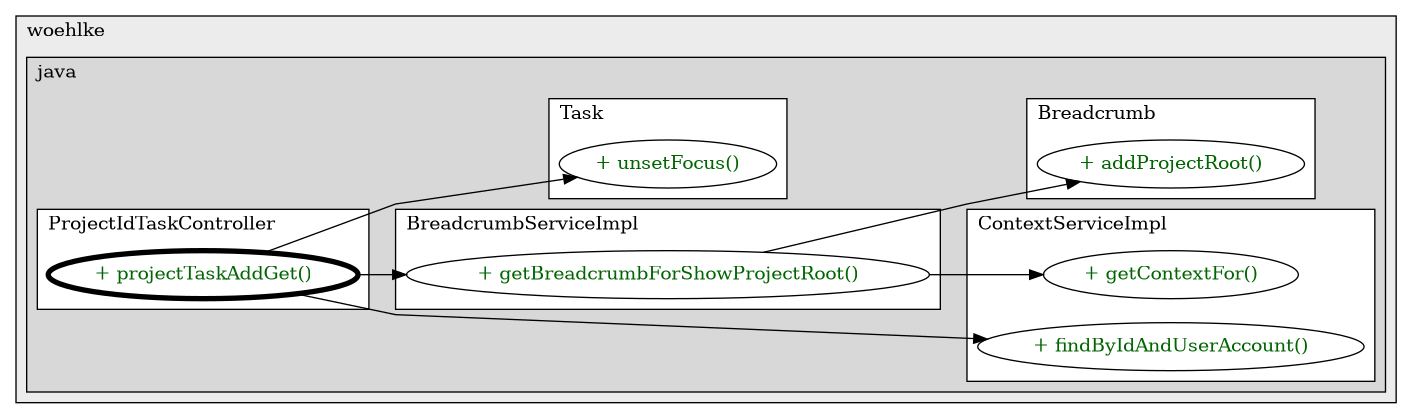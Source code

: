 @startuml

/' diagram meta data start
config=CallConfiguration;
{
  "rootMethod": "org.woehlke.java.simpleworklist.domain.ProjectIdTaskController#projectTaskAddGet(Project,UserSessionBean,Locale,Model)",
  "projectClassification": {
    "searchMode": "OpenProject", // OpenProject, AllProjects
    "includedProjects": "",
    "pathEndKeywords": "*.impl",
    "isClientPath": "",
    "isClientName": "",
    "isTestPath": "",
    "isTestName": "",
    "isMappingPath": "",
    "isMappingName": "",
    "isDataAccessPath": "",
    "isDataAccessName": "",
    "isDataStructurePath": "",
    "isDataStructureName": "",
    "isInterfaceStructuresPath": "",
    "isInterfaceStructuresName": "",
    "isEntryPointPath": "",
    "isEntryPointName": "",
    "treatFinalFieldsAsMandatory": false
  },
  "graphRestriction": {
    "classPackageExcludeFilter": "",
    "classPackageIncludeFilter": "",
    "classNameExcludeFilter": "",
    "classNameIncludeFilter": "",
    "methodNameExcludeFilter": "",
    "methodNameIncludeFilter": "",
    "removeByInheritance": "", // inheritance/annotation based filtering is done in a second step
    "removeByAnnotation": "",
    "removeByClassPackage": "", // cleanup the graph after inheritance/annotation based filtering is done
    "removeByClassName": "",
    "cutMappings": false,
    "cutEnum": true,
    "cutTests": true,
    "cutClient": true,
    "cutDataAccess": true,
    "cutInterfaceStructures": true,
    "cutDataStructures": true,
    "cutGetterAndSetter": true,
    "cutConstructors": true
  },
  "graphTraversal": {
    "forwardDepth": 3,
    "backwardDepth": 3,
    "classPackageExcludeFilter": "",
    "classPackageIncludeFilter": "",
    "classNameExcludeFilter": "",
    "classNameIncludeFilter": "",
    "methodNameExcludeFilter": "",
    "methodNameIncludeFilter": "",
    "hideMappings": false,
    "hideDataStructures": false,
    "hidePrivateMethods": true,
    "hideInterfaceCalls": true, // indirection: implementation -> interface (is hidden) -> implementation
    "onlyShowApplicationEntryPoints": false, // root node is included
    "useMethodCallsForStructureDiagram": "ForwardOnly" // ForwardOnly, BothDirections, No
  },
  "details": {
    "aggregation": "GroupByClass", // ByClass, GroupByClass, None
    "showMethodParametersTypes": false,
    "showMethodParametersNames": false,
    "showMethodReturnType": false,
    "showPackageLevels": 2,
    "showCallOrder": false,
    "edgeMode": "MethodsOnly", // TypesOnly, MethodsOnly, TypesAndMethods, MethodsAndDirectTypeUsage
    "showDetailedClassStructure": false
  },
  "rootClass": "org.woehlke.java.simpleworklist.domain.ProjectIdTaskController",
  "extensionCallbackMethod": "" // qualified.class.name#methodName - signature: public static String method(String)
}
diagram meta data end '/



digraph g {
    rankdir="LR"
    splines=polyline


'nodes
subgraph cluster_1513072491 {
   	label=woehlke
	labeljust=l
	fillcolor="#ececec"
	style=filled

   subgraph cluster_1573988037 {
   	label=java
	labeljust=l
	fillcolor="#d8d8d8"
	style=filled

   subgraph cluster_1240104080 {
   	label=Breadcrumb
	labeljust=l
	fillcolor=white
	style=filled

   Breadcrumb1783083103XXXaddProjectRoot0[
	label="+ addProjectRoot()"
	style=filled
	fillcolor=white
	tooltip="Breadcrumb

null"
	fontcolor=darkgreen
];
}

subgraph cluster_1602586997 {
   	label=ContextServiceImpl
	labeljust=l
	fillcolor=white
	style=filled

   ContextServiceImpl1399873087XXXfindByIdAndUserAccount1382383826[
	label="+ findByIdAndUserAccount()"
	style=filled
	fillcolor=white
	tooltip="ContextServiceImpl

null"
	fontcolor=darkgreen
];

ContextServiceImpl1399873087XXXgetContextFor894666363[
	label="+ getContextFor()"
	style=filled
	fillcolor=white
	tooltip="ContextServiceImpl

null"
	fontcolor=darkgreen
];
}

subgraph cluster_1873744955 {
   	label=BreadcrumbServiceImpl
	labeljust=l
	fillcolor=white
	style=filled

   BreadcrumbServiceImpl1783083103XXXgetBreadcrumbForShowProjectRoot1805683891[
	label="+ getBreadcrumbForShowProjectRoot()"
	style=filled
	fillcolor=white
	tooltip="BreadcrumbServiceImpl

null"
	fontcolor=darkgreen
];
}

subgraph cluster_2046388601 {
   	label=ProjectIdTaskController
	labeljust=l
	fillcolor=white
	style=filled

   ProjectIdTaskController720069294XXXprojectTaskAddGet1200291079[
	label="+ projectTaskAddGet()"
	style=filled
	fillcolor=white
	tooltip="ProjectIdTaskController

null"
	penwidth=4
	fontcolor=darkgreen
];
}

subgraph cluster_308398869 {
   	label=Task
	labeljust=l
	fillcolor=white
	style=filled

   Task177572226XXXunsetFocus0[
	label="+ unsetFocus()"
	style=filled
	fillcolor=white
	tooltip="Task

null"
	fontcolor=darkgreen
];
}
}
}

'edges
BreadcrumbServiceImpl1783083103XXXgetBreadcrumbForShowProjectRoot1805683891 -> Breadcrumb1783083103XXXaddProjectRoot0;
BreadcrumbServiceImpl1783083103XXXgetBreadcrumbForShowProjectRoot1805683891 -> ContextServiceImpl1399873087XXXgetContextFor894666363;
ProjectIdTaskController720069294XXXprojectTaskAddGet1200291079 -> BreadcrumbServiceImpl1783083103XXXgetBreadcrumbForShowProjectRoot1805683891;
ProjectIdTaskController720069294XXXprojectTaskAddGet1200291079 -> ContextServiceImpl1399873087XXXfindByIdAndUserAccount1382383826;
ProjectIdTaskController720069294XXXprojectTaskAddGet1200291079 -> Task177572226XXXunsetFocus0;

}
@enduml
